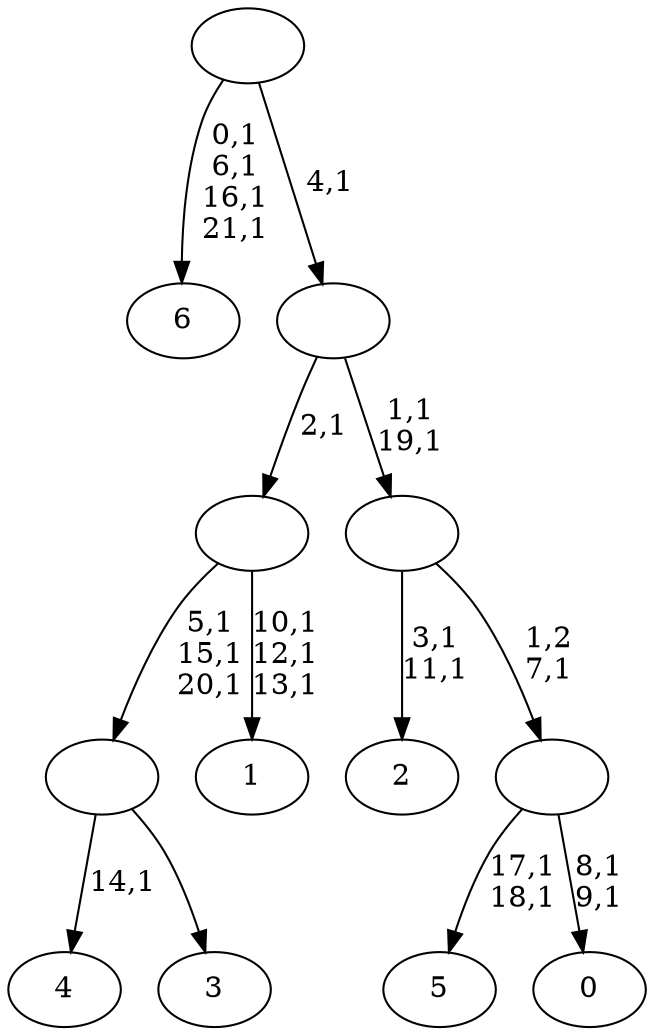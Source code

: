 digraph T {
	29 [label="6"]
	24 [label="5"]
	21 [label="4"]
	19 [label="3"]
	18 [label=""]
	15 [label="2"]
	12 [label="1"]
	8 [label=""]
	7 [label="0"]
	4 [label=""]
	3 [label=""]
	1 [label=""]
	0 [label=""]
	18 -> 21 [label="14,1"]
	18 -> 19 [label=""]
	8 -> 12 [label="10,1\n12,1\n13,1"]
	8 -> 18 [label="5,1\n15,1\n20,1"]
	4 -> 7 [label="8,1\n9,1"]
	4 -> 24 [label="17,1\n18,1"]
	3 -> 15 [label="3,1\n11,1"]
	3 -> 4 [label="1,2\n7,1"]
	1 -> 3 [label="1,1\n19,1"]
	1 -> 8 [label="2,1"]
	0 -> 29 [label="0,1\n6,1\n16,1\n21,1"]
	0 -> 1 [label="4,1"]
}
